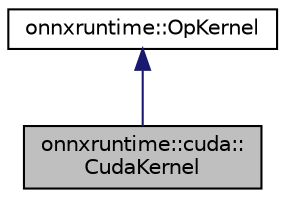 digraph "onnxruntime::cuda::CudaKernel"
{
  edge [fontname="Helvetica",fontsize="10",labelfontname="Helvetica",labelfontsize="10"];
  node [fontname="Helvetica",fontsize="10",shape=record];
  Node83 [label="onnxruntime::cuda::\lCudaKernel",height=0.2,width=0.4,color="black", fillcolor="grey75", style="filled", fontcolor="black"];
  Node84 -> Node83 [dir="back",color="midnightblue",fontsize="10",style="solid",fontname="Helvetica"];
  Node84 [label="onnxruntime::OpKernel",height=0.2,width=0.4,color="black", fillcolor="white", style="filled",URL="$classonnxruntime_1_1OpKernel.html"];
}
